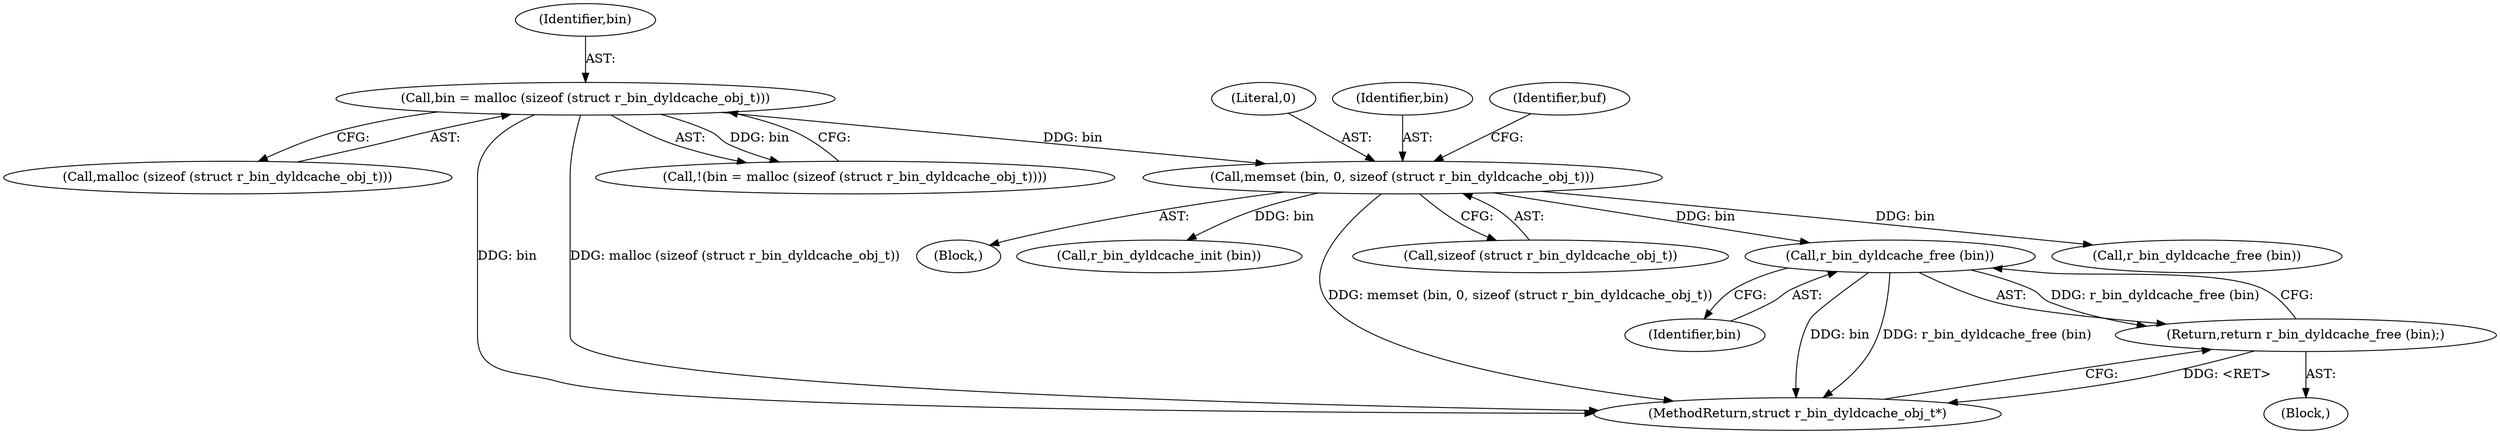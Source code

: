 digraph "1_radare2_4e98402f09a0ef0bb8559a33a4c1988c54938eaf_0@API" {
"1000125" [label="(Call,r_bin_dyldcache_free (bin))"];
"1000115" [label="(Call,memset (bin, 0, sizeof (struct r_bin_dyldcache_obj_t)))"];
"1000107" [label="(Call,bin = malloc (sizeof (struct r_bin_dyldcache_obj_t)))"];
"1000124" [label="(Return,return r_bin_dyldcache_free (bin);)"];
"1000142" [label="(Call,r_bin_dyldcache_free (bin))"];
"1000103" [label="(Block,)"];
"1000108" [label="(Identifier,bin)"];
"1000117" [label="(Literal,0)"];
"1000126" [label="(Identifier,bin)"];
"1000115" [label="(Call,memset (bin, 0, sizeof (struct r_bin_dyldcache_obj_t)))"];
"1000116" [label="(Identifier,bin)"];
"1000146" [label="(Call,r_bin_dyldcache_init (bin))"];
"1000106" [label="(Call,!(bin = malloc (sizeof (struct r_bin_dyldcache_obj_t))))"];
"1000109" [label="(Call,malloc (sizeof (struct r_bin_dyldcache_obj_t)))"];
"1000159" [label="(MethodReturn,struct r_bin_dyldcache_obj_t*)"];
"1000118" [label="(Call,sizeof (struct r_bin_dyldcache_obj_t))"];
"1000123" [label="(Block,)"];
"1000124" [label="(Return,return r_bin_dyldcache_free (bin);)"];
"1000122" [label="(Identifier,buf)"];
"1000125" [label="(Call,r_bin_dyldcache_free (bin))"];
"1000107" [label="(Call,bin = malloc (sizeof (struct r_bin_dyldcache_obj_t)))"];
"1000125" -> "1000124"  [label="AST: "];
"1000125" -> "1000126"  [label="CFG: "];
"1000126" -> "1000125"  [label="AST: "];
"1000124" -> "1000125"  [label="CFG: "];
"1000125" -> "1000159"  [label="DDG: bin"];
"1000125" -> "1000159"  [label="DDG: r_bin_dyldcache_free (bin)"];
"1000125" -> "1000124"  [label="DDG: r_bin_dyldcache_free (bin)"];
"1000115" -> "1000125"  [label="DDG: bin"];
"1000115" -> "1000103"  [label="AST: "];
"1000115" -> "1000118"  [label="CFG: "];
"1000116" -> "1000115"  [label="AST: "];
"1000117" -> "1000115"  [label="AST: "];
"1000118" -> "1000115"  [label="AST: "];
"1000122" -> "1000115"  [label="CFG: "];
"1000115" -> "1000159"  [label="DDG: memset (bin, 0, sizeof (struct r_bin_dyldcache_obj_t))"];
"1000107" -> "1000115"  [label="DDG: bin"];
"1000115" -> "1000142"  [label="DDG: bin"];
"1000115" -> "1000146"  [label="DDG: bin"];
"1000107" -> "1000106"  [label="AST: "];
"1000107" -> "1000109"  [label="CFG: "];
"1000108" -> "1000107"  [label="AST: "];
"1000109" -> "1000107"  [label="AST: "];
"1000106" -> "1000107"  [label="CFG: "];
"1000107" -> "1000159"  [label="DDG: bin"];
"1000107" -> "1000159"  [label="DDG: malloc (sizeof (struct r_bin_dyldcache_obj_t))"];
"1000107" -> "1000106"  [label="DDG: bin"];
"1000124" -> "1000123"  [label="AST: "];
"1000159" -> "1000124"  [label="CFG: "];
"1000124" -> "1000159"  [label="DDG: <RET>"];
}
